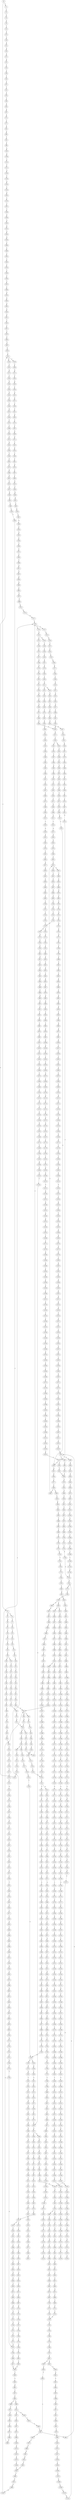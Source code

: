 strict digraph  {
	S0 -> S1 [ label = T ];
	S0 -> S2 [ label = C ];
	S1 -> S3 [ label = C ];
	S2 -> S4 [ label = C ];
	S2 -> S5 [ label = G ];
	S3 -> S6 [ label = G ];
	S4 -> S7 [ label = T ];
	S5 -> S8 [ label = A ];
	S6 -> S9 [ label = G ];
	S7 -> S10 [ label = G ];
	S8 -> S11 [ label = G ];
	S9 -> S12 [ label = T ];
	S10 -> S13 [ label = T ];
	S11 -> S14 [ label = T ];
	S12 -> S15 [ label = T ];
	S13 -> S16 [ label = G ];
	S14 -> S17 [ label = G ];
	S15 -> S18 [ label = C ];
	S16 -> S19 [ label = C ];
	S17 -> S20 [ label = T ];
	S18 -> S21 [ label = A ];
	S19 -> S22 [ label = T ];
	S20 -> S23 [ label = C ];
	S21 -> S24 [ label = A ];
	S22 -> S25 [ label = A ];
	S23 -> S26 [ label = T ];
	S24 -> S27 [ label = G ];
	S25 -> S28 [ label = C ];
	S26 -> S29 [ label = T ];
	S26 -> S30 [ label = C ];
	S27 -> S31 [ label = A ];
	S28 -> S32 [ label = C ];
	S29 -> S33 [ label = C ];
	S30 -> S34 [ label = C ];
	S31 -> S35 [ label = C ];
	S32 -> S36 [ label = T ];
	S33 -> S37 [ label = G ];
	S34 -> S38 [ label = G ];
	S35 -> S39 [ label = C ];
	S36 -> S40 [ label = G ];
	S37 -> S41 [ label = G ];
	S38 -> S42 [ label = T ];
	S39 -> S43 [ label = T ];
	S40 -> S44 [ label = T ];
	S41 -> S45 [ label = T ];
	S42 -> S46 [ label = T ];
	S43 -> S47 [ label = T ];
	S44 -> S48 [ label = C ];
	S45 -> S49 [ label = C ];
	S46 -> S50 [ label = C ];
	S47 -> S51 [ label = T ];
	S48 -> S52 [ label = C ];
	S49 -> S53 [ label = C ];
	S50 -> S54 [ label = C ];
	S51 -> S55 [ label = T ];
	S52 -> S56 [ label = T ];
	S53 -> S57 [ label = T ];
	S54 -> S58 [ label = T ];
	S55 -> S59 [ label = T ];
	S56 -> S60 [ label = T ];
	S57 -> S61 [ label = T ];
	S58 -> S62 [ label = T ];
	S59 -> S63 [ label = G ];
	S60 -> S64 [ label = G ];
	S61 -> S65 [ label = G ];
	S62 -> S66 [ label = A ];
	S63 -> S67 [ label = A ];
	S64 -> S68 [ label = A ];
	S64 -> S69 [ label = T ];
	S65 -> S70 [ label = A ];
	S66 -> S71 [ label = A ];
	S67 -> S72 [ label = A ];
	S68 -> S73 [ label = A ];
	S69 -> S74 [ label = A ];
	S70 -> S75 [ label = A ];
	S71 -> S76 [ label = A ];
	S72 -> S77 [ label = C ];
	S73 -> S78 [ label = C ];
	S74 -> S79 [ label = G ];
	S75 -> S78 [ label = C ];
	S76 -> S80 [ label = C ];
	S77 -> S81 [ label = A ];
	S78 -> S82 [ label = T ];
	S78 -> S83 [ label = A ];
	S79 -> S84 [ label = G ];
	S80 -> S85 [ label = A ];
	S81 -> S86 [ label = G ];
	S82 -> S87 [ label = T ];
	S83 -> S88 [ label = G ];
	S84 -> S89 [ label = A ];
	S85 -> S90 [ label = G ];
	S86 -> S91 [ label = T ];
	S87 -> S92 [ label = C ];
	S88 -> S93 [ label = G ];
	S89 -> S94 [ label = G ];
	S90 -> S95 [ label = G ];
	S91 -> S96 [ label = T ];
	S92 -> S97 [ label = A ];
	S93 -> S98 [ label = G ];
	S93 -> S99 [ label = T ];
	S94 -> S100 [ label = A ];
	S95 -> S101 [ label = T ];
	S96 -> S102 [ label = G ];
	S97 -> S103 [ label = A ];
	S98 -> S104 [ label = T ];
	S99 -> S105 [ label = C ];
	S100 -> S106 [ label = G ];
	S101 -> S107 [ label = C ];
	S102 -> S108 [ label = A ];
	S103 -> S109 [ label = C ];
	S104 -> S110 [ label = C ];
	S105 -> S111 [ label = C ];
	S106 -> S112 [ label = G ];
	S107 -> S113 [ label = T ];
	S108 -> S114 [ label = C ];
	S109 -> S115 [ label = C ];
	S109 -> S116 [ label = T ];
	S110 -> S117 [ label = C ];
	S111 -> S118 [ label = C ];
	S112 -> S119 [ label = T ];
	S113 -> S120 [ label = C ];
	S114 -> S121 [ label = T ];
	S115 -> S122 [ label = G ];
	S116 -> S123 [ label = G ];
	S117 -> S124 [ label = G ];
	S118 -> S125 [ label = T ];
	S119 -> S126 [ label = C ];
	S120 -> S127 [ label = T ];
	S121 -> S128 [ label = G ];
	S122 -> S129 [ label = G ];
	S123 -> S130 [ label = G ];
	S123 -> S131 [ label = C ];
	S124 -> S132 [ label = C ];
	S125 -> S133 [ label = T ];
	S126 -> S134 [ label = C ];
	S127 -> S135 [ label = C ];
	S128 -> S136 [ label = T ];
	S129 -> S137 [ label = C ];
	S130 -> S138 [ label = C ];
	S131 -> S139 [ label = C ];
	S132 -> S140 [ label = C ];
	S133 -> S141 [ label = C ];
	S134 -> S142 [ label = C ];
	S135 -> S143 [ label = C ];
	S136 -> S144 [ label = A ];
	S137 -> S145 [ label = C ];
	S138 -> S146 [ label = C ];
	S139 -> S147 [ label = C ];
	S140 -> S148 [ label = G ];
	S141 -> S149 [ label = T ];
	S141 -> S150 [ label = G ];
	S142 -> S151 [ label = A ];
	S142 -> S152 [ label = G ];
	S143 -> S153 [ label = G ];
	S144 -> S154 [ label = C ];
	S145 -> S155 [ label = C ];
	S146 -> S156 [ label = C ];
	S147 -> S157 [ label = T ];
	S148 -> S158 [ label = C ];
	S148 -> S159 [ label = G ];
	S149 -> S160 [ label = C ];
	S150 -> S161 [ label = C ];
	S151 -> S162 [ label = G ];
	S152 -> S163 [ label = G ];
	S153 -> S164 [ label = T ];
	S154 -> S165 [ label = A ];
	S155 -> S166 [ label = A ];
	S156 -> S167 [ label = A ];
	S157 -> S168 [ label = A ];
	S158 -> S169 [ label = A ];
	S159 -> S170 [ label = A ];
	S160 -> S171 [ label = G ];
	S161 -> S172 [ label = A ];
	S162 -> S173 [ label = A ];
	S163 -> S174 [ label = A ];
	S164 -> S175 [ label = A ];
	S165 -> S176 [ label = C ];
	S166 -> S177 [ label = G ];
	S167 -> S178 [ label = G ];
	S168 -> S179 [ label = G ];
	S169 -> S180 [ label = C ];
	S170 -> S181 [ label = A ];
	S171 -> S182 [ label = T ];
	S172 -> S183 [ label = C ];
	S173 -> S184 [ label = G ];
	S174 -> S185 [ label = G ];
	S175 -> S186 [ label = C ];
	S176 -> S187 [ label = T ];
	S177 -> S188 [ label = T ];
	S178 -> S189 [ label = G ];
	S179 -> S190 [ label = G ];
	S180 -> S191 [ label = G ];
	S181 -> S192 [ label = C ];
	S182 -> S193 [ label = A ];
	S183 -> S194 [ label = G ];
	S184 -> S195 [ label = C ];
	S185 -> S196 [ label = G ];
	S186 -> S197 [ label = A ];
	S187 -> S198 [ label = T ];
	S188 -> S199 [ label = T ];
	S189 -> S200 [ label = T ];
	S190 -> S201 [ label = T ];
	S191 -> S202 [ label = C ];
	S192 -> S203 [ label = T ];
	S193 -> S204 [ label = C ];
	S194 -> S205 [ label = T ];
	S195 -> S206 [ label = C ];
	S196 -> S207 [ label = C ];
	S197 -> S208 [ label = T ];
	S198 -> S209 [ label = G ];
	S199 -> S210 [ label = G ];
	S200 -> S211 [ label = G ];
	S201 -> S212 [ label = G ];
	S202 -> S213 [ label = G ];
	S203 -> S214 [ label = G ];
	S204 -> S215 [ label = G ];
	S205 -> S216 [ label = G ];
	S206 -> S217 [ label = A ];
	S207 -> S218 [ label = G ];
	S208 -> S219 [ label = G ];
	S209 -> S220 [ label = G ];
	S210 -> S221 [ label = T ];
	S211 -> S222 [ label = C ];
	S211 -> S223 [ label = G ];
	S212 -> S224 [ label = T ];
	S213 -> S225 [ label = C ];
	S214 -> S226 [ label = C ];
	S215 -> S227 [ label = G ];
	S216 -> S228 [ label = G ];
	S217 -> S229 [ label = C ];
	S218 -> S230 [ label = T ];
	S219 -> S231 [ label = G ];
	S220 -> S232 [ label = A ];
	S221 -> S233 [ label = G ];
	S222 -> S234 [ label = G ];
	S223 -> S235 [ label = G ];
	S224 -> S236 [ label = G ];
	S225 -> S237 [ label = A ];
	S226 -> S238 [ label = A ];
	S227 -> S239 [ label = C ];
	S228 -> S240 [ label = C ];
	S229 -> S241 [ label = G ];
	S230 -> S242 [ label = G ];
	S231 -> S243 [ label = C ];
	S232 -> S244 [ label = G ];
	S233 -> S245 [ label = C ];
	S234 -> S246 [ label = C ];
	S235 -> S247 [ label = C ];
	S236 -> S248 [ label = C ];
	S237 -> S249 [ label = G ];
	S238 -> S250 [ label = A ];
	S239 -> S251 [ label = T ];
	S240 -> S252 [ label = G ];
	S241 -> S253 [ label = G ];
	S242 -> S254 [ label = G ];
	S243 -> S255 [ label = G ];
	S244 -> S256 [ label = A ];
	S245 -> S257 [ label = G ];
	S246 -> S258 [ label = G ];
	S247 -> S259 [ label = T ];
	S248 -> S260 [ label = G ];
	S249 -> S261 [ label = C ];
	S250 -> S262 [ label = C ];
	S251 -> S263 [ label = A ];
	S252 -> S264 [ label = T ];
	S253 -> S265 [ label = T ];
	S254 -> S266 [ label = T ];
	S255 -> S267 [ label = C ];
	S256 -> S268 [ label = C ];
	S257 -> S269 [ label = T ];
	S258 -> S270 [ label = T ];
	S259 -> S271 [ label = T ];
	S260 -> S272 [ label = T ];
	S261 -> S273 [ label = C ];
	S262 -> S274 [ label = C ];
	S263 -> S275 [ label = C ];
	S264 -> S276 [ label = C ];
	S265 -> S277 [ label = T ];
	S266 -> S278 [ label = A ];
	S267 -> S279 [ label = C ];
	S268 -> S280 [ label = C ];
	S269 -> S281 [ label = C ];
	S270 -> S282 [ label = C ];
	S271 -> S283 [ label = C ];
	S272 -> S284 [ label = C ];
	S273 -> S285 [ label = G ];
	S274 -> S286 [ label = A ];
	S275 -> S287 [ label = T ];
	S276 -> S288 [ label = C ];
	S277 -> S289 [ label = A ];
	S278 -> S290 [ label = T ];
	S279 -> S291 [ label = C ];
	S280 -> S292 [ label = C ];
	S281 -> S293 [ label = G ];
	S282 -> S294 [ label = G ];
	S283 -> S295 [ label = G ];
	S284 -> S296 [ label = G ];
	S285 -> S297 [ label = G ];
	S286 -> S298 [ label = G ];
	S287 -> S299 [ label = G ];
	S288 -> S300 [ label = C ];
	S289 -> S301 [ label = C ];
	S290 -> S302 [ label = G ];
	S291 -> S303 [ label = C ];
	S292 -> S304 [ label = C ];
	S293 -> S305 [ label = A ];
	S294 -> S306 [ label = T ];
	S295 -> S307 [ label = A ];
	S296 -> S305 [ label = A ];
	S297 -> S308 [ label = C ];
	S297 -> S309 [ label = T ];
	S298 -> S310 [ label = A ];
	S299 -> S311 [ label = G ];
	S300 -> S312 [ label = C ];
	S301 -> S313 [ label = T ];
	S302 -> S314 [ label = A ];
	S303 -> S315 [ label = C ];
	S304 -> S316 [ label = C ];
	S305 -> S317 [ label = A ];
	S306 -> S318 [ label = G ];
	S307 -> S319 [ label = A ];
	S308 -> S320 [ label = A ];
	S309 -> S321 [ label = G ];
	S310 -> S322 [ label = A ];
	S311 -> S323 [ label = T ];
	S312 -> S324 [ label = A ];
	S313 -> S325 [ label = G ];
	S314 -> S326 [ label = G ];
	S315 -> S327 [ label = A ];
	S316 -> S328 [ label = C ];
	S317 -> S329 [ label = C ];
	S318 -> S330 [ label = C ];
	S319 -> S331 [ label = C ];
	S320 -> S332 [ label = C ];
	S321 -> S333 [ label = G ];
	S322 -> S334 [ label = C ];
	S323 -> S335 [ label = G ];
	S324 -> S336 [ label = C ];
	S325 -> S337 [ label = C ];
	S326 -> S338 [ label = C ];
	S327 -> S339 [ label = C ];
	S328 -> S340 [ label = T ];
	S329 -> S341 [ label = C ];
	S329 -> S342 [ label = A ];
	S330 -> S343 [ label = A ];
	S331 -> S344 [ label = A ];
	S332 -> S345 [ label = T ];
	S333 -> S346 [ label = A ];
	S334 -> S347 [ label = A ];
	S335 -> S348 [ label = C ];
	S336 -> S349 [ label = T ];
	S337 -> S350 [ label = A ];
	S338 -> S351 [ label = G ];
	S339 -> S352 [ label = T ];
	S340 -> S353 [ label = T ];
	S341 -> S354 [ label = T ];
	S342 -> S355 [ label = C ];
	S343 -> S356 [ label = T ];
	S344 -> S357 [ label = C ];
	S345 -> S358 [ label = T ];
	S346 -> S359 [ label = A ];
	S347 -> S360 [ label = G ];
	S348 -> S361 [ label = T ];
	S349 -> S362 [ label = T ];
	S350 -> S363 [ label = G ];
	S351 -> S364 [ label = G ];
	S352 -> S365 [ label = T ];
	S353 -> S366 [ label = C ];
	S354 -> S367 [ label = T ];
	S355 -> S368 [ label = C ];
	S356 -> S369 [ label = C ];
	S357 -> S370 [ label = G ];
	S358 -> S371 [ label = C ];
	S359 -> S372 [ label = G ];
	S360 -> S373 [ label = C ];
	S361 -> S374 [ label = A ];
	S362 -> S375 [ label = G ];
	S363 -> S376 [ label = A ];
	S364 -> S377 [ label = T ];
	S365 -> S378 [ label = T ];
	S366 -> S379 [ label = A ];
	S367 -> S380 [ label = C ];
	S368 -> S381 [ label = C ];
	S369 -> S382 [ label = C ];
	S370 -> S383 [ label = C ];
	S371 -> S384 [ label = A ];
	S372 -> S385 [ label = A ];
	S373 -> S386 [ label = C ];
	S374 -> S387 [ label = C ];
	S375 -> S388 [ label = A ];
	S376 -> S389 [ label = C ];
	S377 -> S390 [ label = C ];
	S378 -> S391 [ label = A ];
	S379 -> S392 [ label = G ];
	S380 -> S393 [ label = G ];
	S381 -> S394 [ label = G ];
	S382 -> S395 [ label = G ];
	S383 -> S396 [ label = G ];
	S384 -> S397 [ label = G ];
	S385 -> S398 [ label = A ];
	S386 -> S399 [ label = G ];
	S387 -> S400 [ label = T ];
	S388 -> S401 [ label = G ];
	S389 -> S402 [ label = G ];
	S390 -> S403 [ label = G ];
	S391 -> S404 [ label = G ];
	S392 -> S405 [ label = A ];
	S393 -> S406 [ label = T ];
	S394 -> S407 [ label = T ];
	S395 -> S408 [ label = C ];
	S396 -> S409 [ label = C ];
	S397 -> S410 [ label = C ];
	S398 -> S411 [ label = C ];
	S399 -> S412 [ label = T ];
	S400 -> S413 [ label = G ];
	S401 -> S414 [ label = C ];
	S402 -> S415 [ label = G ];
	S403 -> S416 [ label = C ];
	S404 -> S417 [ label = C ];
	S405 -> S418 [ label = G ];
	S406 -> S419 [ label = A ];
	S407 -> S420 [ label = A ];
	S408 -> S421 [ label = A ];
	S409 -> S422 [ label = A ];
	S410 -> S423 [ label = C ];
	S411 -> S424 [ label = G ];
	S412 -> S425 [ label = C ];
	S413 -> S426 [ label = T ];
	S414 -> S427 [ label = C ];
	S415 -> S428 [ label = A ];
	S416 -> S429 [ label = A ];
	S417 -> S430 [ label = C ];
	S418 -> S431 [ label = G ];
	S419 -> S432 [ label = C ];
	S420 -> S433 [ label = C ];
	S421 -> S434 [ label = C ];
	S422 -> S435 [ label = C ];
	S423 -> S436 [ label = G ];
	S424 -> S437 [ label = G ];
	S425 -> S438 [ label = C ];
	S426 -> S439 [ label = A ];
	S427 -> S440 [ label = G ];
	S428 -> S441 [ label = C ];
	S429 -> S442 [ label = C ];
	S430 -> S443 [ label = G ];
	S431 -> S444 [ label = T ];
	S432 -> S445 [ label = T ];
	S433 -> S446 [ label = G ];
	S434 -> S447 [ label = G ];
	S435 -> S448 [ label = G ];
	S436 -> S449 [ label = C ];
	S437 -> S450 [ label = C ];
	S438 -> S451 [ label = T ];
	S439 -> S452 [ label = A ];
	S440 -> S453 [ label = C ];
	S441 -> S454 [ label = A ];
	S442 -> S455 [ label = G ];
	S443 -> S456 [ label = T ];
	S444 -> S457 [ label = C ];
	S445 -> S458 [ label = T ];
	S446 -> S459 [ label = T ];
	S447 -> S460 [ label = T ];
	S448 -> S461 [ label = T ];
	S449 -> S462 [ label = C ];
	S450 -> S463 [ label = A ];
	S451 -> S464 [ label = C ];
	S452 -> S465 [ label = C ];
	S453 -> S466 [ label = C ];
	S454 -> S467 [ label = C ];
	S455 -> S468 [ label = C ];
	S456 -> S469 [ label = C ];
	S457 -> S470 [ label = C ];
	S458 -> S471 [ label = C ];
	S459 -> S472 [ label = C ];
	S460 -> S473 [ label = C ];
	S461 -> S474 [ label = C ];
	S462 -> S475 [ label = C ];
	S463 -> S476 [ label = C ];
	S464 -> S477 [ label = T ];
	S465 -> S478 [ label = A ];
	S466 -> S479 [ label = C ];
	S467 -> S480 [ label = A ];
	S468 -> S481 [ label = G ];
	S469 -> S482 [ label = C ];
	S470 -> S483 [ label = C ];
	S471 -> S484 [ label = A ];
	S472 -> S485 [ label = C ];
	S473 -> S486 [ label = G ];
	S474 -> S487 [ label = C ];
	S475 -> S488 [ label = C ];
	S476 -> S489 [ label = C ];
	S476 -> S490 [ label = T ];
	S477 -> S491 [ label = G ];
	S478 -> S492 [ label = C ];
	S479 -> S493 [ label = C ];
	S480 -> S494 [ label = C ];
	S481 -> S495 [ label = C ];
	S482 -> S496 [ label = C ];
	S483 -> S497 [ label = T ];
	S484 -> S498 [ label = A ];
	S485 -> S499 [ label = A ];
	S486 -> S500 [ label = A ];
	S487 -> S501 [ label = A ];
	S488 -> S502 [ label = T ];
	S489 -> S503 [ label = G ];
	S490 -> S504 [ label = G ];
	S491 -> S505 [ label = T ];
	S492 -> S506 [ label = A ];
	S493 -> S502 [ label = T ];
	S494 -> S507 [ label = C ];
	S495 -> S508 [ label = G ];
	S496 -> S509 [ label = A ];
	S497 -> S510 [ label = T ];
	S498 -> S511 [ label = G ];
	S499 -> S512 [ label = G ];
	S500 -> S513 [ label = G ];
	S501 -> S514 [ label = G ];
	S502 -> S515 [ label = T ];
	S502 -> S516 [ label = C ];
	S503 -> S517 [ label = G ];
	S504 -> S518 [ label = G ];
	S505 -> S519 [ label = C ];
	S506 -> S520 [ label = C ];
	S507 -> S521 [ label = T ];
	S508 -> S522 [ label = G ];
	S509 -> S523 [ label = C ];
	S510 -> S141 [ label = C ];
	S511 -> S524 [ label = C ];
	S512 -> S525 [ label = C ];
	S513 -> S526 [ label = C ];
	S514 -> S527 [ label = C ];
	S515 -> S528 [ label = C ];
	S516 -> S529 [ label = C ];
	S517 -> S530 [ label = G ];
	S518 -> S531 [ label = G ];
	S519 -> S532 [ label = G ];
	S520 -> S533 [ label = G ];
	S521 -> S534 [ label = C ];
	S522 -> S535 [ label = C ];
	S523 -> S536 [ label = C ];
	S524 -> S537 [ label = G ];
	S525 -> S538 [ label = G ];
	S526 -> S539 [ label = G ];
	S527 -> S540 [ label = T ];
	S527 -> S538 [ label = G ];
	S528 -> S541 [ label = A ];
	S529 -> S542 [ label = A ];
	S530 -> S543 [ label = A ];
	S531 -> S544 [ label = A ];
	S532 -> S545 [ label = T ];
	S533 -> S546 [ label = C ];
	S534 -> S547 [ label = T ];
	S535 -> S548 [ label = T ];
	S536 -> S549 [ label = A ];
	S537 -> S550 [ label = A ];
	S538 -> S551 [ label = A ];
	S539 -> S552 [ label = A ];
	S540 -> S553 [ label = T ];
	S541 -> S554 [ label = C ];
	S542 -> S555 [ label = C ];
	S543 -> S556 [ label = A ];
	S544 -> S557 [ label = A ];
	S545 -> S558 [ label = G ];
	S546 -> S559 [ label = T ];
	S547 -> S560 [ label = A ];
	S548 -> S561 [ label = G ];
	S549 -> S562 [ label = C ];
	S550 -> S563 [ label = G ];
	S551 -> S564 [ label = G ];
	S552 -> S565 [ label = G ];
	S553 -> S566 [ label = C ];
	S554 -> S567 [ label = G ];
	S555 -> S568 [ label = C ];
	S556 -> S569 [ label = T ];
	S557 -> S570 [ label = C ];
	S558 -> S571 [ label = G ];
	S559 -> S572 [ label = C ];
	S560 -> S573 [ label = G ];
	S561 -> S574 [ label = G ];
	S562 -> S575 [ label = C ];
	S563 -> S576 [ label = T ];
	S564 -> S577 [ label = T ];
	S565 -> S578 [ label = T ];
	S566 -> S579 [ label = A ];
	S567 -> S580 [ label = C ];
	S568 -> S581 [ label = C ];
	S569 -> S582 [ label = T ];
	S570 -> S583 [ label = T ];
	S571 -> S584 [ label = T ];
	S572 -> S585 [ label = C ];
	S573 -> S586 [ label = A ];
	S574 -> S587 [ label = A ];
	S575 -> S588 [ label = G ];
	S576 -> S589 [ label = C ];
	S577 -> S590 [ label = C ];
	S578 -> S591 [ label = C ];
	S579 -> S592 [ label = C ];
	S580 -> S593 [ label = T ];
	S581 -> S594 [ label = G ];
	S582 -> S595 [ label = G ];
	S583 -> S596 [ label = G ];
	S584 -> S597 [ label = A ];
	S585 -> S598 [ label = T ];
	S586 -> S599 [ label = A ];
	S587 -> S600 [ label = A ];
	S588 -> S601 [ label = A ];
	S589 -> S602 [ label = C ];
	S590 -> S603 [ label = C ];
	S590 -> S604 [ label = T ];
	S591 -> S605 [ label = G ];
	S592 -> S606 [ label = G ];
	S593 -> S607 [ label = C ];
	S594 -> S608 [ label = C ];
	S595 -> S609 [ label = A ];
	S596 -> S610 [ label = G ];
	S598 -> S611 [ label = A ];
	S599 -> S612 [ label = C ];
	S600 -> S613 [ label = T ];
	S601 -> S614 [ label = T ];
	S602 -> S615 [ label = C ];
	S603 -> S615 [ label = C ];
	S604 -> S616 [ label = C ];
	S605 -> S617 [ label = A ];
	S606 -> S618 [ label = C ];
	S607 -> S619 [ label = C ];
	S608 -> S620 [ label = C ];
	S609 -> S621 [ label = A ];
	S610 -> S622 [ label = A ];
	S611 -> S623 [ label = G ];
	S612 -> S624 [ label = G ];
	S613 -> S625 [ label = G ];
	S614 -> S626 [ label = C ];
	S615 -> S627 [ label = T ];
	S615 -> S628 [ label = G ];
	S616 -> S629 [ label = G ];
	S617 -> S630 [ label = A ];
	S618 -> S631 [ label = C ];
	S619 -> S632 [ label = G ];
	S620 -> S633 [ label = G ];
	S621 -> S634 [ label = C ];
	S622 -> S635 [ label = C ];
	S623 -> S636 [ label = A ];
	S624 -> S637 [ label = A ];
	S625 -> S638 [ label = G ];
	S626 -> S639 [ label = G ];
	S627 -> S640 [ label = C ];
	S628 -> S641 [ label = C ];
	S629 -> S642 [ label = T ];
	S630 -> S643 [ label = C ];
	S631 -> S644 [ label = C ];
	S632 -> S645 [ label = G ];
	S633 -> S646 [ label = G ];
	S634 -> S647 [ label = C ];
	S635 -> S648 [ label = C ];
	S636 -> S649 [ label = A ];
	S637 -> S650 [ label = G ];
	S638 -> S651 [ label = G ];
	S639 -> S652 [ label = G ];
	S640 -> S653 [ label = C ];
	S641 -> S654 [ label = C ];
	S642 -> S655 [ label = C ];
	S643 -> S656 [ label = C ];
	S644 -> S657 [ label = T ];
	S645 -> S658 [ label = T ];
	S646 -> S659 [ label = T ];
	S647 -> S660 [ label = C ];
	S648 -> S661 [ label = C ];
	S649 -> S662 [ label = C ];
	S650 -> S663 [ label = G ];
	S651 -> S664 [ label = G ];
	S652 -> S665 [ label = T ];
	S653 -> S666 [ label = G ];
	S654 -> S667 [ label = T ];
	S655 -> S668 [ label = T ];
	S656 -> S669 [ label = T ];
	S657 -> S670 [ label = T ];
	S658 -> S671 [ label = T ];
	S659 -> S672 [ label = C ];
	S660 -> S673 [ label = G ];
	S661 -> S674 [ label = G ];
	S662 -> S675 [ label = T ];
	S663 -> S676 [ label = T ];
	S664 -> S677 [ label = T ];
	S665 -> S678 [ label = T ];
	S666 -> S679 [ label = G ];
	S667 -> S680 [ label = G ];
	S668 -> S681 [ label = G ];
	S669 -> S682 [ label = G ];
	S670 -> S683 [ label = C ];
	S671 -> S684 [ label = G ];
	S672 -> S685 [ label = C ];
	S673 -> S686 [ label = T ];
	S674 -> S687 [ label = T ];
	S675 -> S688 [ label = T ];
	S676 -> S689 [ label = G ];
	S677 -> S690 [ label = C ];
	S678 -> S691 [ label = C ];
	S679 -> S692 [ label = T ];
	S680 -> S693 [ label = T ];
	S681 -> S694 [ label = T ];
	S682 -> S695 [ label = T ];
	S683 -> S696 [ label = A ];
	S684 -> S697 [ label = C ];
	S685 -> S698 [ label = C ];
	S686 -> S699 [ label = C ];
	S687 -> S700 [ label = C ];
	S688 -> S701 [ label = C ];
	S689 -> S702 [ label = T ];
	S690 -> S703 [ label = C ];
	S691 -> S704 [ label = C ];
	S692 -> S705 [ label = C ];
	S693 -> S706 [ label = C ];
	S694 -> S707 [ label = T ];
	S695 -> S708 [ label = C ];
	S696 -> S709 [ label = T ];
	S697 -> S710 [ label = A ];
	S698 -> S711 [ label = A ];
	S699 -> S712 [ label = T ];
	S700 -> S713 [ label = T ];
	S701 -> S714 [ label = A ];
	S702 -> S715 [ label = C ];
	S703 -> S716 [ label = G ];
	S704 -> S717 [ label = A ];
	S705 -> S718 [ label = T ];
	S706 -> S719 [ label = G ];
	S707 -> S720 [ label = C ];
	S708 -> S721 [ label = G ];
	S709 -> S722 [ label = C ];
	S710 -> S723 [ label = C ];
	S711 -> S724 [ label = G ];
	S712 -> S725 [ label = C ];
	S713 -> S726 [ label = C ];
	S714 -> S727 [ label = A ];
	S715 -> S728 [ label = C ];
	S716 -> S729 [ label = C ];
	S717 -> S730 [ label = G ];
	S718 -> S731 [ label = G ];
	S719 -> S732 [ label = C ];
	S720 -> S733 [ label = C ];
	S721 -> S734 [ label = C ];
	S722 -> S735 [ label = C ];
	S723 -> S736 [ label = T ];
	S724 -> S737 [ label = T ];
	S725 -> S738 [ label = G ];
	S726 -> S738 [ label = G ];
	S727 -> S109 [ label = C ];
	S728 -> S739 [ label = C ];
	S729 -> S740 [ label = C ];
	S730 -> S741 [ label = T ];
	S731 -> S742 [ label = G ];
	S732 -> S743 [ label = G ];
	S733 -> S744 [ label = G ];
	S734 -> S745 [ label = G ];
	S735 -> S746 [ label = A ];
	S736 -> S747 [ label = G ];
	S737 -> S748 [ label = G ];
	S738 -> S749 [ label = G ];
	S739 -> S750 [ label = T ];
	S740 -> S148 [ label = G ];
	S741 -> S751 [ label = G ];
	S742 -> S752 [ label = A ];
	S743 -> S753 [ label = C ];
	S744 -> S754 [ label = T ];
	S745 -> S753 [ label = C ];
	S746 -> S755 [ label = G ];
	S747 -> S756 [ label = G ];
	S748 -> S757 [ label = G ];
	S749 -> S758 [ label = C ];
	S750 -> S759 [ label = G ];
	S751 -> S760 [ label = G ];
	S752 -> S761 [ label = G ];
	S753 -> S762 [ label = G ];
	S753 -> S763 [ label = A ];
	S754 -> S764 [ label = G ];
	S755 -> S765 [ label = A ];
	S756 -> S766 [ label = T ];
	S757 -> S767 [ label = T ];
	S758 -> S768 [ label = A ];
	S759 -> S769 [ label = T ];
	S760 -> S770 [ label = T ];
	S761 -> S771 [ label = G ];
	S762 -> S772 [ label = A ];
	S763 -> S773 [ label = A ];
	S764 -> S774 [ label = G ];
	S765 -> S775 [ label = A ];
	S766 -> S776 [ label = C ];
	S767 -> S777 [ label = C ];
	S768 -> S778 [ label = C ];
	S769 -> S779 [ label = C ];
	S770 -> S780 [ label = C ];
	S771 -> S781 [ label = G ];
	S772 -> S782 [ label = G ];
	S773 -> S783 [ label = C ];
	S774 -> S784 [ label = C ];
	S775 -> S785 [ label = C ];
	S776 -> S786 [ label = G ];
	S777 -> S787 [ label = G ];
	S778 -> S788 [ label = C ];
	S779 -> S789 [ label = C ];
	S780 -> S787 [ label = G ];
	S781 -> S790 [ label = T ];
	S782 -> S791 [ label = C ];
	S783 -> S792 [ label = C ];
	S784 -> S793 [ label = C ];
	S785 -> S794 [ label = C ];
	S786 -> S795 [ label = T ];
	S787 -> S796 [ label = T ];
	S788 -> S797 [ label = G ];
	S789 -> S798 [ label = T ];
	S790 -> S799 [ label = G ];
	S791 -> S800 [ label = A ];
	S792 -> S801 [ label = C ];
	S793 -> S802 [ label = C ];
	S794 -> S803 [ label = A ];
	S794 -> S804 [ label = G ];
	S795 -> S805 [ label = C ];
	S796 -> S806 [ label = C ];
	S797 -> S807 [ label = A ];
	S798 -> S808 [ label = A ];
	S799 -> S809 [ label = T ];
	S800 -> S810 [ label = G ];
	S801 -> S811 [ label = G ];
	S802 -> S812 [ label = G ];
	S803 -> S813 [ label = G ];
	S803 -> S814 [ label = C ];
	S804 -> S815 [ label = G ];
	S805 -> S816 [ label = C ];
	S806 -> S817 [ label = C ];
	S807 -> S818 [ label = G ];
	S807 -> S819 [ label = A ];
	S808 -> S820 [ label = C ];
	S809 -> S821 [ label = T ];
	S810 -> S822 [ label = T ];
	S811 -> S823 [ label = T ];
	S812 -> S824 [ label = T ];
	S813 -> S825 [ label = A ];
	S814 -> S826 [ label = C ];
	S815 -> S827 [ label = A ];
	S816 -> S828 [ label = G ];
	S817 -> S828 [ label = G ];
	S818 -> S829 [ label = T ];
	S819 -> S830 [ label = T ];
	S820 -> S831 [ label = T ];
	S821 -> S832 [ label = C ];
	S822 -> S833 [ label = G ];
	S823 -> S834 [ label = A ];
	S824 -> S835 [ label = C ];
	S825 -> S836 [ label = C ];
	S826 -> S837 [ label = A ];
	S827 -> S838 [ label = C ];
	S828 -> S839 [ label = T ];
	S829 -> S840 [ label = C ];
	S830 -> S841 [ label = G ];
	S831 -> S842 [ label = A ];
	S832 -> S843 [ label = C ];
	S833 -> S844 [ label = C ];
	S834 -> S845 [ label = C ];
	S835 -> S846 [ label = C ];
	S836 -> S847 [ label = T ];
	S837 -> S848 [ label = C ];
	S838 -> S849 [ label = G ];
	S839 -> S850 [ label = C ];
	S840 -> S851 [ label = C ];
	S841 -> S852 [ label = T ];
	S842 -> S853 [ label = C ];
	S843 -> S854 [ label = A ];
	S844 -> S855 [ label = A ];
	S845 -> S856 [ label = A ];
	S846 -> S857 [ label = A ];
	S847 -> S858 [ label = C ];
	S848 -> S859 [ label = C ];
	S849 -> S860 [ label = C ];
	S850 -> S861 [ label = A ];
	S851 -> S862 [ label = A ];
	S851 -> S863 [ label = T ];
	S852 -> S864 [ label = A ];
	S853 -> S865 [ label = C ];
	S854 -> S866 [ label = G ];
	S855 -> S867 [ label = A ];
	S856 -> S868 [ label = G ];
	S857 -> S869 [ label = G ];
	S858 -> S870 [ label = C ];
	S859 -> S871 [ label = C ];
	S860 -> S872 [ label = C ];
	S861 -> S873 [ label = C ];
	S862 -> S874 [ label = G ];
	S863 -> S875 [ label = C ];
	S864 -> S876 [ label = G ];
	S865 -> S877 [ label = A ];
	S866 -> S878 [ label = C ];
	S867 -> S879 [ label = C ];
	S868 -> S880 [ label = C ];
	S869 -> S881 [ label = T ];
	S870 -> S882 [ label = C ];
	S871 -> S883 [ label = C ];
	S872 -> S884 [ label = C ];
	S873 -> S885 [ label = C ];
	S874 -> S886 [ label = T ];
	S874 -> S887 [ label = C ];
	S875 -> S888 [ label = G ];
	S876 -> S889 [ label = T ];
	S877 -> S890 [ label = G ];
	S878 -> S891 [ label = A ];
	S879 -> S892 [ label = A ];
	S880 -> S893 [ label = A ];
	S881 -> S894 [ label = A ];
	S882 -> S895 [ label = A ];
	S883 -> S896 [ label = T ];
	S884 -> S897 [ label = A ];
	S885 -> S898 [ label = C ];
	S885 -> S899 [ label = G ];
	S886 -> S900 [ label = A ];
	S887 -> S901 [ label = T ];
	S888 -> S902 [ label = A ];
	S889 -> S903 [ label = T ];
	S890 -> S904 [ label = G ];
	S891 -> S905 [ label = G ];
	S892 -> S906 [ label = G ];
	S893 -> S907 [ label = G ];
	S894 -> S908 [ label = G ];
	S895 -> S909 [ label = T ];
	S896 -> S910 [ label = T ];
	S897 -> S911 [ label = T ];
	S898 -> S912 [ label = T ];
	S899 -> S913 [ label = A ];
	S900 -> S914 [ label = G ];
	S901 -> S915 [ label = T ];
	S902 -> S916 [ label = A ];
	S903 -> S917 [ label = T ];
	S904 -> S918 [ label = A ];
	S905 -> S919 [ label = A ];
	S906 -> S920 [ label = C ];
	S907 -> S921 [ label = G ];
	S908 -> S922 [ label = C ];
	S909 -> S923 [ label = C ];
	S910 -> S924 [ label = C ];
	S911 -> S925 [ label = C ];
	S912 -> S926 [ label = G ];
	S913 -> S927 [ label = A ];
	S913 -> S928 [ label = G ];
	S914 -> S929 [ label = G ];
	S915 -> S566 [ label = C ];
	S916 -> S930 [ label = C ];
	S917 -> S931 [ label = C ];
	S918 -> S932 [ label = G ];
	S919 -> S933 [ label = T ];
	S920 -> S934 [ label = T ];
	S921 -> S935 [ label = T ];
	S922 -> S936 [ label = T ];
	S923 -> S937 [ label = T ];
	S924 -> S938 [ label = C ];
	S924 -> S939 [ label = G ];
	S925 -> S940 [ label = G ];
	S926 -> S941 [ label = T ];
	S927 -> S942 [ label = T ];
	S928 -> S943 [ label = T ];
	S929 -> S944 [ label = G ];
	S930 -> S945 [ label = T ];
	S931 -> S946 [ label = A ];
	S932 -> S947 [ label = A ];
	S933 -> S948 [ label = A ];
	S934 -> S949 [ label = A ];
	S935 -> S950 [ label = G ];
	S936 -> S951 [ label = C ];
	S937 -> S952 [ label = G ];
	S938 -> S953 [ label = T ];
	S939 -> S954 [ label = A ];
	S940 -> S955 [ label = T ];
	S941 -> S956 [ label = C ];
	S942 -> S957 [ label = C ];
	S943 -> S958 [ label = C ];
	S944 -> S959 [ label = T ];
	S945 -> S960 [ label = T ];
	S946 -> S961 [ label = C ];
	S947 -> S962 [ label = G ];
	S948 -> S963 [ label = A ];
	S949 -> S964 [ label = C ];
	S950 -> S965 [ label = C ];
	S951 -> S966 [ label = C ];
	S952 -> S967 [ label = C ];
	S953 -> S968 [ label = G ];
	S954 -> S969 [ label = T ];
	S955 -> S970 [ label = C ];
	S956 -> S971 [ label = C ];
	S957 -> S972 [ label = C ];
	S958 -> S851 [ label = C ];
	S959 -> S973 [ label = C ];
	S960 -> S974 [ label = C ];
	S961 -> S975 [ label = T ];
	S962 -> S976 [ label = T ];
	S963 -> S977 [ label = A ];
	S964 -> S978 [ label = G ];
	S965 -> S979 [ label = A ];
	S966 -> S980 [ label = A ];
	S967 -> S981 [ label = C ];
	S968 -> S982 [ label = T ];
	S969 -> S983 [ label = C ];
	S970 -> S984 [ label = C ];
	S971 -> S985 [ label = T ];
	S972 -> S986 [ label = T ];
	S973 -> S987 [ label = A ];
	S974 -> S988 [ label = A ];
	S975 -> S989 [ label = C ];
	S976 -> S990 [ label = C ];
	S977 -> S991 [ label = A ];
	S978 -> S992 [ label = A ];
	S979 -> S993 [ label = C ];
	S980 -> S994 [ label = C ];
	S981 -> S995 [ label = A ];
	S982 -> S996 [ label = C ];
	S983 -> S997 [ label = G ];
	S984 -> S998 [ label = T ];
	S985 -> S999 [ label = T ];
	S986 -> S1000 [ label = C ];
	S987 -> S1001 [ label = C ];
	S988 -> S1002 [ label = A ];
	S989 -> S1003 [ label = C ];
	S990 -> S1004 [ label = A ];
	S991 -> S1005 [ label = A ];
	S992 -> S1006 [ label = G ];
	S993 -> S1007 [ label = G ];
	S994 -> S1008 [ label = C ];
	S995 -> S1009 [ label = G ];
	S996 -> S1010 [ label = C ];
	S997 -> S1011 [ label = T ];
	S998 -> S1012 [ label = C ];
	S999 -> S64 [ label = G ];
	S1000 -> S1013 [ label = G ];
	S1001 -> S1014 [ label = T ];
	S1002 -> S109 [ label = C ];
	S1003 -> S1015 [ label = T ];
	S1004 -> S1016 [ label = G ];
	S1005 -> S1017 [ label = C ];
	S1006 -> S1018 [ label = A ];
	S1007 -> S1019 [ label = C ];
	S1008 -> S1020 [ label = G ];
	S1009 -> S1021 [ label = T ];
	S1010 -> S1022 [ label = T ];
	S1011 -> S1023 [ label = T ];
	S1012 -> S1024 [ label = T ];
	S1013 -> S1025 [ label = A ];
	S1014 -> S1026 [ label = C ];
	S1015 -> S1027 [ label = T ];
	S1016 -> S1028 [ label = G ];
	S1017 -> S1029 [ label = T ];
	S1018 -> S1030 [ label = A ];
	S1019 -> S1031 [ label = G ];
	S1020 -> S1032 [ label = G ];
	S1021 -> S1033 [ label = C ];
	S1022 -> S1034 [ label = T ];
	S1023 -> S1035 [ label = T ];
	S1024 -> S1036 [ label = T ];
	S1025 -> S1037 [ label = A ];
	S1026 -> S1038 [ label = G ];
	S1027 -> S1039 [ label = T ];
	S1028 -> S1040 [ label = A ];
	S1029 -> S1041 [ label = T ];
	S1030 -> S1042 [ label = C ];
	S1031 -> S1043 [ label = G ];
	S1032 -> S1044 [ label = A ];
	S1033 -> S1045 [ label = G ];
	S1034 -> S64 [ label = G ];
	S1035 -> S1046 [ label = G ];
	S1036 -> S1047 [ label = C ];
	S1037 -> S1048 [ label = C ];
	S1038 -> S1049 [ label = C ];
	S1039 -> S1050 [ label = C ];
	S1040 -> S1051 [ label = C ];
	S1041 -> S1052 [ label = T ];
	S1042 -> S1053 [ label = T ];
	S1043 -> S1054 [ label = T ];
	S1044 -> S1055 [ label = C ];
	S1045 -> S1056 [ label = T ];
	S1046 -> S1057 [ label = T ];
	S1047 -> S1058 [ label = T ];
	S1048 -> S945 [ label = T ];
	S1049 -> S1059 [ label = T ];
	S1050 -> S1060 [ label = A ];
	S1051 -> S1061 [ label = C ];
	S1052 -> S1062 [ label = G ];
	S1053 -> S1063 [ label = G ];
	S1054 -> S1064 [ label = G ];
	S1055 -> S1065 [ label = G ];
	S1056 -> S1066 [ label = A ];
	S1057 -> S1067 [ label = A ];
	S1058 -> S1068 [ label = C ];
	S1059 -> S1069 [ label = T ];
	S1060 -> S1070 [ label = T ];
	S1061 -> S1071 [ label = A ];
	S1062 -> S1072 [ label = C ];
	S1063 -> S1073 [ label = G ];
	S1064 -> S1074 [ label = C ];
	S1065 -> S1075 [ label = T ];
	S1066 -> S1076 [ label = A ];
	S1067 -> S1077 [ label = G ];
	S1068 -> S1078 [ label = G ];
	S1069 -> S1079 [ label = C ];
	S1070 -> S1080 [ label = C ];
	S1071 -> S1081 [ label = G ];
	S1072 -> S1082 [ label = C ];
	S1073 -> S1083 [ label = C ];
	S1074 -> S1084 [ label = C ];
	S1075 -> S1085 [ label = C ];
	S1076 -> S1086 [ label = G ];
	S1077 -> S1087 [ label = G ];
	S1078 -> S1088 [ label = G ];
	S1079 -> S1089 [ label = A ];
	S1080 -> S1090 [ label = C ];
	S1081 -> S1091 [ label = T ];
	S1082 -> S1092 [ label = G ];
	S1083 -> S1093 [ label = G ];
	S1084 -> S1094 [ label = G ];
	S1085 -> S1095 [ label = G ];
	S1086 -> S1096 [ label = A ];
	S1087 -> S1097 [ label = A ];
	S1088 -> S1098 [ label = A ];
	S1089 -> S1099 [ label = T ];
	S1090 -> S1100 [ label = A ];
	S1091 -> S1101 [ label = C ];
	S1092 -> S1102 [ label = T ];
	S1093 -> S1103 [ label = C ];
	S1094 -> S1104 [ label = C ];
	S1095 -> S1105 [ label = T ];
	S1096 -> S1106 [ label = C ];
	S1097 -> S1107 [ label = A ];
	S1098 -> S1108 [ label = G ];
	S1099 -> S1109 [ label = C ];
	S1100 -> S1110 [ label = G ];
	S1101 -> S1111 [ label = T ];
	S1102 -> S1112 [ label = A ];
	S1103 -> S1113 [ label = A ];
	S1104 -> S1114 [ label = A ];
	S1105 -> S1115 [ label = G ];
	S1106 -> S1116 [ label = G ];
	S1107 -> S1117 [ label = A ];
	S1108 -> S1118 [ label = A ];
	S1109 -> S1119 [ label = C ];
	S1110 -> S765 [ label = A ];
	S1111 -> S1120 [ label = C ];
	S1112 -> S1121 [ label = G ];
	S1113 -> S1122 [ label = G ];
	S1114 -> S1123 [ label = A ];
	S1115 -> S1124 [ label = A ];
	S1116 -> S1125 [ label = G ];
	S1117 -> S1126 [ label = G ];
	S1118 -> S1127 [ label = G ];
	S1119 -> S1128 [ label = A ];
	S1120 -> S1129 [ label = T ];
	S1121 -> S1130 [ label = C ];
	S1122 -> S1131 [ label = C ];
	S1123 -> S1132 [ label = C ];
	S1124 -> S1133 [ label = C ];
	S1125 -> S1134 [ label = C ];
	S1126 -> S1135 [ label = G ];
	S1127 -> S1136 [ label = G ];
	S1128 -> S755 [ label = G ];
	S1129 -> S1137 [ label = G ];
	S1130 -> S1138 [ label = C ];
	S1131 -> S1139 [ label = G ];
	S1132 -> S1140 [ label = C ];
	S1133 -> S1141 [ label = C ];
	S1134 -> S1142 [ label = T ];
	S1135 -> S1143 [ label = T ];
	S1136 -> S1144 [ label = T ];
	S1137 -> S1145 [ label = T ];
	S1138 -> S1146 [ label = G ];
	S1139 -> S1147 [ label = G ];
	S1140 -> S1148 [ label = A ];
	S1141 -> S1149 [ label = G ];
	S1142 -> S1150 [ label = C ];
	S1143 -> S1151 [ label = C ];
	S1144 -> S1152 [ label = C ];
	S1145 -> S1153 [ label = A ];
	S1146 -> S1154 [ label = G ];
	S1147 -> S1155 [ label = G ];
	S1148 -> S1156 [ label = G ];
	S1149 -> S1157 [ label = G ];
	S1150 -> S1158 [ label = T ];
	S1151 -> S1159 [ label = C ];
	S1152 -> S134 [ label = C ];
	S1154 -> S1160 [ label = T ];
	S1155 -> S1161 [ label = T ];
	S1156 -> S1162 [ label = T ];
	S1157 -> S1163 [ label = T ];
	S1158 -> S1164 [ label = C ];
	S1159 -> S1165 [ label = C ];
	S1160 -> S1166 [ label = G ];
	S1161 -> S1167 [ label = G ];
	S1162 -> S1168 [ label = C ];
	S1163 -> S1169 [ label = C ];
	S1164 -> S1170 [ label = G ];
	S1165 -> S1171 [ label = G ];
	S1166 -> S1172 [ label = A ];
	S1167 -> S1173 [ label = C ];
	S1168 -> S1174 [ label = G ];
	S1169 -> S1175 [ label = G ];
	S1170 -> S1176 [ label = A ];
	S1171 -> S1177 [ label = A ];
	S1172 -> S1178 [ label = C ];
	S1173 -> S1179 [ label = C ];
	S1174 -> S1180 [ label = C ];
	S1175 -> S1181 [ label = C ];
	S1176 -> S1182 [ label = A ];
	S1177 -> S1183 [ label = A ];
	S1178 -> S1184 [ label = G ];
	S1179 -> S1185 [ label = G ];
	S1180 -> S1186 [ label = G ];
	S1181 -> S1187 [ label = G ];
	S1182 -> S1188 [ label = G ];
	S1183 -> S1189 [ label = G ];
	S1184 -> S1190 [ label = T ];
	S1185 -> S1191 [ label = C ];
	S1186 -> S1192 [ label = C ];
	S1187 -> S1193 [ label = T ];
	S1188 -> S1194 [ label = T ];
	S1189 -> S1195 [ label = T ];
	S1190 -> S1196 [ label = G ];
	S1191 -> S1197 [ label = C ];
	S1192 -> S1198 [ label = A ];
	S1193 -> S1199 [ label = A ];
	S1194 -> S1200 [ label = C ];
	S1195 -> S1201 [ label = C ];
	S1196 -> S1202 [ label = G ];
	S1197 -> S1203 [ label = G ];
	S1198 -> S1204 [ label = G ];
	S1199 -> S1205 [ label = G ];
	S1200 -> S1206 [ label = G ];
	S1201 -> S1207 [ label = G ];
	S1202 -> S1208 [ label = G ];
	S1203 -> S1209 [ label = G ];
	S1204 -> S1210 [ label = C ];
	S1205 -> S1211 [ label = C ];
	S1206 -> S1212 [ label = C ];
	S1207 -> S1213 [ label = A ];
	S1208 -> S1214 [ label = T ];
	S1209 -> S1215 [ label = T ];
	S1210 -> S1216 [ label = C ];
	S1211 -> S1217 [ label = C ];
	S1212 -> S1218 [ label = G ];
	S1213 -> S1219 [ label = G ];
	S1214 -> S1220 [ label = A ];
	S1215 -> S1221 [ label = G ];
	S1216 -> S285 [ label = G ];
	S1217 -> S1222 [ label = G ];
	S1218 -> S1223 [ label = G ];
	S1219 -> S1224 [ label = G ];
	S1220 -> S1225 [ label = C ];
	S1221 -> S1226 [ label = G ];
	S1222 -> S1227 [ label = C ];
	S1223 -> S1228 [ label = C ];
	S1224 -> S1229 [ label = T ];
	S1225 -> S1230 [ label = T ];
	S1226 -> S1231 [ label = T ];
	S1227 -> S1232 [ label = T ];
	S1228 -> S1233 [ label = T ];
	S1229 -> S1234 [ label = A ];
	S1230 -> S1235 [ label = A ];
	S1231 -> S1236 [ label = G ];
	S1232 -> S1237 [ label = G ];
	S1233 -> S1238 [ label = A ];
	S1234 -> S1239 [ label = T ];
	S1235 -> S1240 [ label = T ];
	S1236 -> S1241 [ label = G ];
	S1237 -> S1242 [ label = G ];
	S1238 -> S1243 [ label = T ];
	S1239 -> S1244 [ label = A ];
	S1240 -> S1245 [ label = T ];
	S1241 -> S1246 [ label = A ];
	S1242 -> S1247 [ label = A ];
	S1243 -> S1248 [ label = A ];
	S1244 -> S1249 [ label = A ];
	S1245 -> S1250 [ label = G ];
	S1246 -> S1251 [ label = A ];
	S1247 -> S1252 [ label = A ];
	S1248 -> S1253 [ label = G ];
	S1249 -> S1254 [ label = G ];
	S1250 -> S1255 [ label = G ];
	S1251 -> S1256 [ label = C ];
	S1252 -> S1257 [ label = G ];
	S1253 -> S1258 [ label = T ];
	S1254 -> S1259 [ label = T ];
	S1255 -> S1260 [ label = A ];
	S1256 -> S1261 [ label = C ];
	S1257 -> S1262 [ label = A ];
	S1258 -> S1263 [ label = A ];
	S1259 -> S1264 [ label = C ];
	S1260 -> S1265 [ label = A ];
	S1261 -> S1266 [ label = T ];
	S1262 -> S1267 [ label = A ];
	S1263 -> S1268 [ label = G ];
	S1264 -> S1269 [ label = G ];
	S1265 -> S1270 [ label = C ];
	S1266 -> S1271 [ label = C ];
	S1267 -> S1272 [ label = C ];
	S1268 -> S1273 [ label = C ];
	S1269 -> S1274 [ label = T ];
	S1270 -> S1275 [ label = G ];
	S1271 -> S1276 [ label = G ];
	S1272 -> S424 [ label = G ];
	S1273 -> S1277 [ label = C ];
	S1274 -> S1278 [ label = G ];
	S1275 -> S1279 [ label = G ];
	S1276 -> S1280 [ label = G ];
	S1277 -> S1281 [ label = G ];
	S1278 -> S1282 [ label = G ];
	S1279 -> S1283 [ label = T ];
	S1280 -> S1284 [ label = C ];
	S1281 -> S1285 [ label = A ];
	S1282 -> S1286 [ label = T ];
	S1283 -> S1287 [ label = A ];
	S1284 -> S1288 [ label = A ];
	S1285 -> S1289 [ label = A ];
	S1286 -> S1290 [ label = A ];
	S1287 -> S1291 [ label = C ];
	S1288 -> S1292 [ label = C ];
	S1289 -> S1293 [ label = A ];
	S1290 -> S1294 [ label = C ];
	S1291 -> S1295 [ label = G ];
	S1292 -> S1296 [ label = G ];
	S1293 -> S1297 [ label = C ];
	S1294 -> S1298 [ label = C ];
	S1295 -> S1299 [ label = A ];
	S1296 -> S1300 [ label = C ];
	S1297 -> S1301 [ label = C ];
	S1298 -> S1302 [ label = G ];
	S1299 -> S1303 [ label = A ];
	S1300 -> S1304 [ label = G ];
	S1301 -> S1305 [ label = C ];
	S1302 -> S1306 [ label = G ];
	S1303 -> S1307 [ label = G ];
	S1304 -> S1308 [ label = C ];
	S1305 -> S1309 [ label = C ];
	S1306 -> S1310 [ label = T ];
	S1307 -> S1311 [ label = A ];
	S1308 -> S1312 [ label = G ];
	S1309 -> S1313 [ label = G ];
	S1310 -> S1314 [ label = G ];
	S1311 -> S1315 [ label = A ];
	S1312 -> S1316 [ label = C ];
	S1313 -> S1317 [ label = A ];
	S1314 -> S1318 [ label = G ];
	S1315 -> S1319 [ label = G ];
	S1316 -> S1320 [ label = G ];
	S1317 -> S1321 [ label = C ];
	S1318 -> S1322 [ label = T ];
	S1319 -> S1323 [ label = T ];
	S1320 -> S1324 [ label = T ];
	S1321 -> S1325 [ label = T ];
	S1322 -> S1326 [ label = T ];
	S1323 -> S1327 [ label = G ];
	S1324 -> S1328 [ label = C ];
	S1325 -> S1329 [ label = A ];
	S1326 -> S1330 [ label = A ];
	S1327 -> S1331 [ label = T ];
	S1328 -> S1332 [ label = G ];
	S1329 -> S1333 [ label = G ];
	S1330 -> S1334 [ label = G ];
	S1331 -> S1335 [ label = C ];
	S1332 -> S1336 [ label = A ];
	S1333 -> S1337 [ label = A ];
	S1334 -> S1338 [ label = A ];
	S1335 -> S1339 [ label = C ];
	S1336 -> S1340 [ label = C ];
	S1337 -> S1341 [ label = A ];
	S1338 -> S1342 [ label = A ];
	S1339 -> S1343 [ label = T ];
	S1340 -> S1344 [ label = G ];
	S1341 -> S1345 [ label = T ];
	S1342 -> S1346 [ label = G ];
	S1343 -> S1347 [ label = G ];
	S1344 -> S1348 [ label = C ];
	S1345 -> S1349 [ label = C ];
	S1346 -> S1350 [ label = G ];
	S1347 -> S1351 [ label = G ];
	S1348 -> S1352 [ label = G ];
	S1349 -> S1353 [ label = G ];
	S1350 -> S1354 [ label = G ];
	S1351 -> S1355 [ label = C ];
	S1352 -> S1356 [ label = C ];
	S1353 -> S1357 [ label = G ];
	S1354 -> S1358 [ label = G ];
	S1355 -> S1359 [ label = C ];
	S1356 -> S1360 [ label = C ];
	S1357 -> S1361 [ label = G ];
	S1358 -> S1362 [ label = G ];
	S1359 -> S1363 [ label = T ];
	S1360 -> S1364 [ label = T ];
	S1361 -> S1365 [ label = T ];
	S1362 -> S1366 [ label = T ];
	S1363 -> S1367 [ label = G ];
	S1364 -> S1368 [ label = C ];
	S1365 -> S1369 [ label = A ];
	S1366 -> S1370 [ label = C ];
	S1367 -> S1371 [ label = G ];
	S1368 -> S1372 [ label = G ];
	S1369 -> S1373 [ label = T ];
	S1370 -> S1374 [ label = C ];
	S1371 -> S1375 [ label = G ];
	S1372 -> S1376 [ label = G ];
	S1373 -> S1377 [ label = C ];
	S1374 -> S1378 [ label = G ];
	S1375 -> S1379 [ label = T ];
	S1376 -> S1380 [ label = G ];
	S1377 -> S1381 [ label = C ];
	S1378 -> S1382 [ label = T ];
	S1379 -> S1383 [ label = C ];
	S1380 -> S1384 [ label = C ];
	S1381 -> S1385 [ label = C ];
	S1382 -> S1386 [ label = C ];
	S1383 -> S1387 [ label = C ];
	S1384 -> S1388 [ label = T ];
	S1385 -> S1389 [ label = G ];
	S1386 -> S1390 [ label = G ];
	S1387 -> S1391 [ label = C ];
	S1388 -> S1392 [ label = C ];
	S1389 -> S1393 [ label = A ];
	S1390 -> S1394 [ label = G ];
	S1391 -> S1395 [ label = G ];
	S1392 -> S1396 [ label = A ];
	S1393 -> S1397 [ label = A ];
	S1394 -> S1398 [ label = A ];
	S1395 -> S1399 [ label = A ];
	S1396 -> S1400 [ label = C ];
	S1397 -> S1401 [ label = A ];
	S1398 -> S1402 [ label = A ];
	S1399 -> S1403 [ label = G ];
	S1400 -> S1404 [ label = G ];
	S1401 -> S1405 [ label = G ];
	S1402 -> S1406 [ label = C ];
	S1403 -> S1407 [ label = T ];
	S1404 -> S1408 [ label = T ];
	S1405 -> S1409 [ label = T ];
	S1406 -> S1410 [ label = T ];
	S1407 -> S1411 [ label = C ];
	S1408 -> S1412 [ label = C ];
	S1409 -> S1413 [ label = G ];
	S1410 -> S1414 [ label = A ];
	S1411 -> S1415 [ label = C ];
	S1412 -> S1416 [ label = C ];
	S1413 -> S1417 [ label = T ];
	S1414 -> S1418 [ label = C ];
	S1415 -> S1419 [ label = A ];
	S1416 -> S1420 [ label = A ];
	S1417 -> S1421 [ label = C ];
	S1418 -> S1422 [ label = A ];
	S1419 -> S874 [ label = G ];
	S1420 -> S1423 [ label = G ];
	S1421 -> S1424 [ label = G ];
	S1422 -> S1425 [ label = A ];
	S1423 -> S527 [ label = C ];
	S1424 -> S1426 [ label = T ];
	S1425 -> S1427 [ label = C ];
	S1426 -> S1428 [ label = C ];
	S1427 -> S1429 [ label = G ];
	S1428 -> S1430 [ label = G ];
	S1429 -> S1431 [ label = A ];
	S1430 -> S1432 [ label = G ];
	S1431 -> S1433 [ label = A ];
	S1432 -> S1434 [ label = A ];
	S1433 -> S1435 [ label = A ];
	S1434 -> S1436 [ label = A ];
	S1435 -> S1437 [ label = A ];
	S1436 -> S1438 [ label = C ];
	S1437 -> S1439 [ label = C ];
	S1438 -> S1440 [ label = A ];
	S1439 -> S1441 [ label = A ];
	S1440 -> S1442 [ label = G ];
	S1441 -> S1443 [ label = G ];
	S1442 -> S1444 [ label = G ];
	S1443 -> S1445 [ label = A ];
	S1444 -> S1446 [ label = A ];
	S1445 -> S1447 [ label = A ];
	S1446 -> S1448 [ label = A ];
	S1447 -> S1449 [ label = G ];
	S1448 -> S1450 [ label = T ];
	S1449 -> S1451 [ label = G ];
	S1450 -> S1452 [ label = A ];
	S1451 -> S1453 [ label = G ];
	S1452 -> S1454 [ label = G ];
	S1453 -> S1455 [ label = G ];
	S1454 -> S1456 [ label = T ];
	S1455 -> S1457 [ label = T ];
	S1456 -> S1458 [ label = C ];
	S1457 -> S1459 [ label = C ];
	S1458 -> S1460 [ label = T ];
	S1459 -> S1461 [ label = T ];
	S1460 -> S1462 [ label = C ];
	S1461 -> S1463 [ label = C ];
	S1462 -> S1464 [ label = T ];
	S1463 -> S1465 [ label = T ];
	S1464 -> S1466 [ label = C ];
	S1465 -> S1467 [ label = C ];
	S1466 -> S1468 [ label = T ];
	S1467 -> S1469 [ label = G ];
	S1468 -> S1470 [ label = G ];
	S1469 -> S1471 [ label = T ];
	S1470 -> S1472 [ label = A ];
	S1471 -> S1473 [ label = G ];
	S1472 -> S1474 [ label = G ];
	S1473 -> S1475 [ label = G ];
	S1474 -> S1476 [ label = T ];
	S1475 -> S1477 [ label = T ];
	S1476 -> S1478 [ label = A ];
	S1477 -> S1479 [ label = A ];
}
